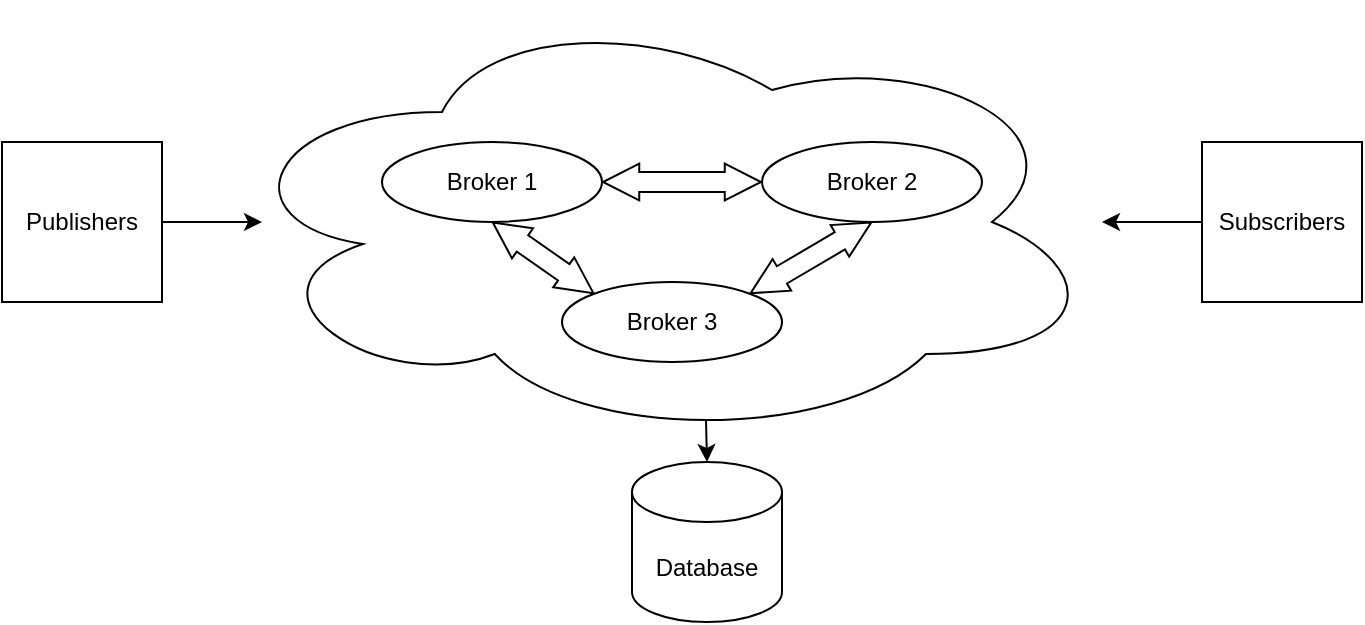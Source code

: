 <mxfile version="15.7.0" type="device"><diagram id="he_dh6lRIdcpPjN2-veC" name="Page-1"><mxGraphModel dx="988" dy="538" grid="1" gridSize="10" guides="1" tooltips="1" connect="1" arrows="1" fold="1" page="1" pageScale="1" pageWidth="850" pageHeight="1100" math="0" shadow="0"><root><mxCell id="0"/><mxCell id="1" parent="0"/><mxCell id="x31cUDFiO1pdOUn28-Ua-5" value="" style="ellipse;shape=cloud;whiteSpace=wrap;html=1;" vertex="1" parent="1"><mxGeometry x="190" y="160" width="440" height="220" as="geometry"/></mxCell><mxCell id="x31cUDFiO1pdOUn28-Ua-2" value="Broker 1" style="ellipse;whiteSpace=wrap;html=1;" vertex="1" parent="1"><mxGeometry x="270" y="230" width="110" height="40" as="geometry"/></mxCell><mxCell id="x31cUDFiO1pdOUn28-Ua-3" value="Broker 3" style="ellipse;whiteSpace=wrap;html=1;" vertex="1" parent="1"><mxGeometry x="360" y="300" width="110" height="40" as="geometry"/></mxCell><mxCell id="x31cUDFiO1pdOUn28-Ua-4" value="Broker 2" style="ellipse;whiteSpace=wrap;html=1;" vertex="1" parent="1"><mxGeometry x="460" y="230" width="110" height="40" as="geometry"/></mxCell><mxCell id="x31cUDFiO1pdOUn28-Ua-6" value="Database" style="shape=cylinder3;whiteSpace=wrap;html=1;boundedLbl=1;backgroundOutline=1;size=15;" vertex="1" parent="1"><mxGeometry x="395" y="390" width="75" height="80" as="geometry"/></mxCell><mxCell id="x31cUDFiO1pdOUn28-Ua-7" value="Publishers" style="whiteSpace=wrap;html=1;aspect=fixed;" vertex="1" parent="1"><mxGeometry x="80" y="230" width="80" height="80" as="geometry"/></mxCell><mxCell id="x31cUDFiO1pdOUn28-Ua-8" value="Subscribers" style="whiteSpace=wrap;html=1;aspect=fixed;" vertex="1" parent="1"><mxGeometry x="680" y="230" width="80" height="80" as="geometry"/></mxCell><mxCell id="x31cUDFiO1pdOUn28-Ua-9" value="" style="endArrow=classic;html=1;rounded=0;entryX=0.5;entryY=0;entryDx=0;entryDy=0;entryPerimeter=0;exitX=0.55;exitY=0.95;exitDx=0;exitDy=0;exitPerimeter=0;" edge="1" parent="1" source="x31cUDFiO1pdOUn28-Ua-5" target="x31cUDFiO1pdOUn28-Ua-6"><mxGeometry width="50" height="50" relative="1" as="geometry"><mxPoint x="426" y="360" as="sourcePoint"/><mxPoint x="450" y="310" as="targetPoint"/></mxGeometry></mxCell><mxCell id="x31cUDFiO1pdOUn28-Ua-12" value="" style="shape=flexArrow;endArrow=classic;startArrow=classic;html=1;rounded=0;entryX=1;entryY=0;entryDx=0;entryDy=0;exitX=0.5;exitY=1;exitDx=0;exitDy=0;endWidth=7.333;endSize=5.707;startWidth=7.333;startSize=5.707;" edge="1" parent="1" source="x31cUDFiO1pdOUn28-Ua-4" target="x31cUDFiO1pdOUn28-Ua-3"><mxGeometry width="100" height="100" relative="1" as="geometry"><mxPoint x="390" y="260" as="sourcePoint"/><mxPoint x="470" y="260" as="targetPoint"/></mxGeometry></mxCell><mxCell id="x31cUDFiO1pdOUn28-Ua-13" value="" style="shape=flexArrow;endArrow=classic;startArrow=classic;html=1;rounded=0;entryX=1;entryY=0.5;entryDx=0;entryDy=0;exitX=0;exitY=0.5;exitDx=0;exitDy=0;endWidth=7.333;endSize=5.707;startWidth=7.333;startSize=5.707;" edge="1" parent="1" source="x31cUDFiO1pdOUn28-Ua-4" target="x31cUDFiO1pdOUn28-Ua-2"><mxGeometry width="100" height="100" relative="1" as="geometry"><mxPoint x="455.11" y="230" as="sourcePoint"/><mxPoint x="394.001" y="265.858" as="targetPoint"/></mxGeometry></mxCell><mxCell id="x31cUDFiO1pdOUn28-Ua-14" value="" style="shape=flexArrow;endArrow=classic;startArrow=classic;html=1;rounded=0;entryX=0.5;entryY=1;entryDx=0;entryDy=0;exitX=0;exitY=0;exitDx=0;exitDy=0;endWidth=7.333;endSize=5.707;startWidth=7.333;startSize=5.707;" edge="1" parent="1" source="x31cUDFiO1pdOUn28-Ua-3" target="x31cUDFiO1pdOUn28-Ua-2"><mxGeometry width="100" height="100" relative="1" as="geometry"><mxPoint x="380" y="300" as="sourcePoint"/><mxPoint x="300" y="300" as="targetPoint"/></mxGeometry></mxCell><mxCell id="x31cUDFiO1pdOUn28-Ua-16" value="" style="endArrow=classic;html=1;rounded=0;exitX=1;exitY=0.5;exitDx=0;exitDy=0;" edge="1" parent="1" source="x31cUDFiO1pdOUn28-Ua-7"><mxGeometry width="50" height="50" relative="1" as="geometry"><mxPoint x="390" y="330" as="sourcePoint"/><mxPoint x="210" y="270" as="targetPoint"/></mxGeometry></mxCell><mxCell id="x31cUDFiO1pdOUn28-Ua-17" value="" style="endArrow=classic;html=1;rounded=0;exitX=0;exitY=0.5;exitDx=0;exitDy=0;" edge="1" parent="1" source="x31cUDFiO1pdOUn28-Ua-8" target="x31cUDFiO1pdOUn28-Ua-5"><mxGeometry width="50" height="50" relative="1" as="geometry"><mxPoint x="390" y="330" as="sourcePoint"/><mxPoint x="640" y="230" as="targetPoint"/></mxGeometry></mxCell></root></mxGraphModel></diagram></mxfile>